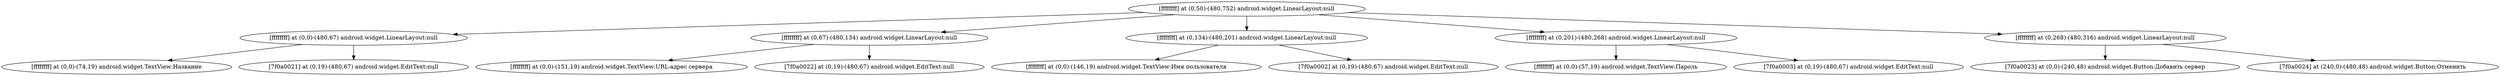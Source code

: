 strict digraph G {
  1 [ label="[ffffffff] at (0,50)-(480,752) android.widget.LinearLayout:null" ];
  2 [ label="[ffffffff] at (0,0)-(480,67) android.widget.LinearLayout:null" ];
  3 [ label="[ffffffff] at (0,0)-(74,19) android.widget.TextView:Название" ];
  4 [ label="[7f0a0021] at (0,19)-(480,67) android.widget.EditText:null" ];
  5 [ label="[ffffffff] at (0,67)-(480,134) android.widget.LinearLayout:null" ];
  6 [ label="[ffffffff] at (0,0)-(151,19) android.widget.TextView:URL-адрес сервера" ];
  7 [ label="[7f0a0022] at (0,19)-(480,67) android.widget.EditText:null" ];
  8 [ label="[ffffffff] at (0,134)-(480,201) android.widget.LinearLayout:null" ];
  9 [ label="[ffffffff] at (0,0)-(146,19) android.widget.TextView:Имя пользователя" ];
  10 [ label="[7f0a0002] at (0,19)-(480,67) android.widget.EditText:null" ];
  11 [ label="[ffffffff] at (0,201)-(480,268) android.widget.LinearLayout:null" ];
  12 [ label="[ffffffff] at (0,0)-(57,19) android.widget.TextView:Пароль" ];
  13 [ label="[7f0a0003] at (0,19)-(480,67) android.widget.EditText:null" ];
  14 [ label="[ffffffff] at (0,268)-(480,316) android.widget.LinearLayout:null" ];
  15 [ label="[7f0a0023] at (0,0)-(240,48) android.widget.Button:Добавить сервер" ];
  16 [ label="[7f0a0024] at (240,0)-(480,48) android.widget.Button:Отменить" ];
  1 -> 2;
  2 -> 3;
  2 -> 4;
  1 -> 5;
  5 -> 6;
  5 -> 7;
  1 -> 8;
  8 -> 9;
  8 -> 10;
  1 -> 11;
  11 -> 12;
  11 -> 13;
  1 -> 14;
  14 -> 15;
  14 -> 16;
}
